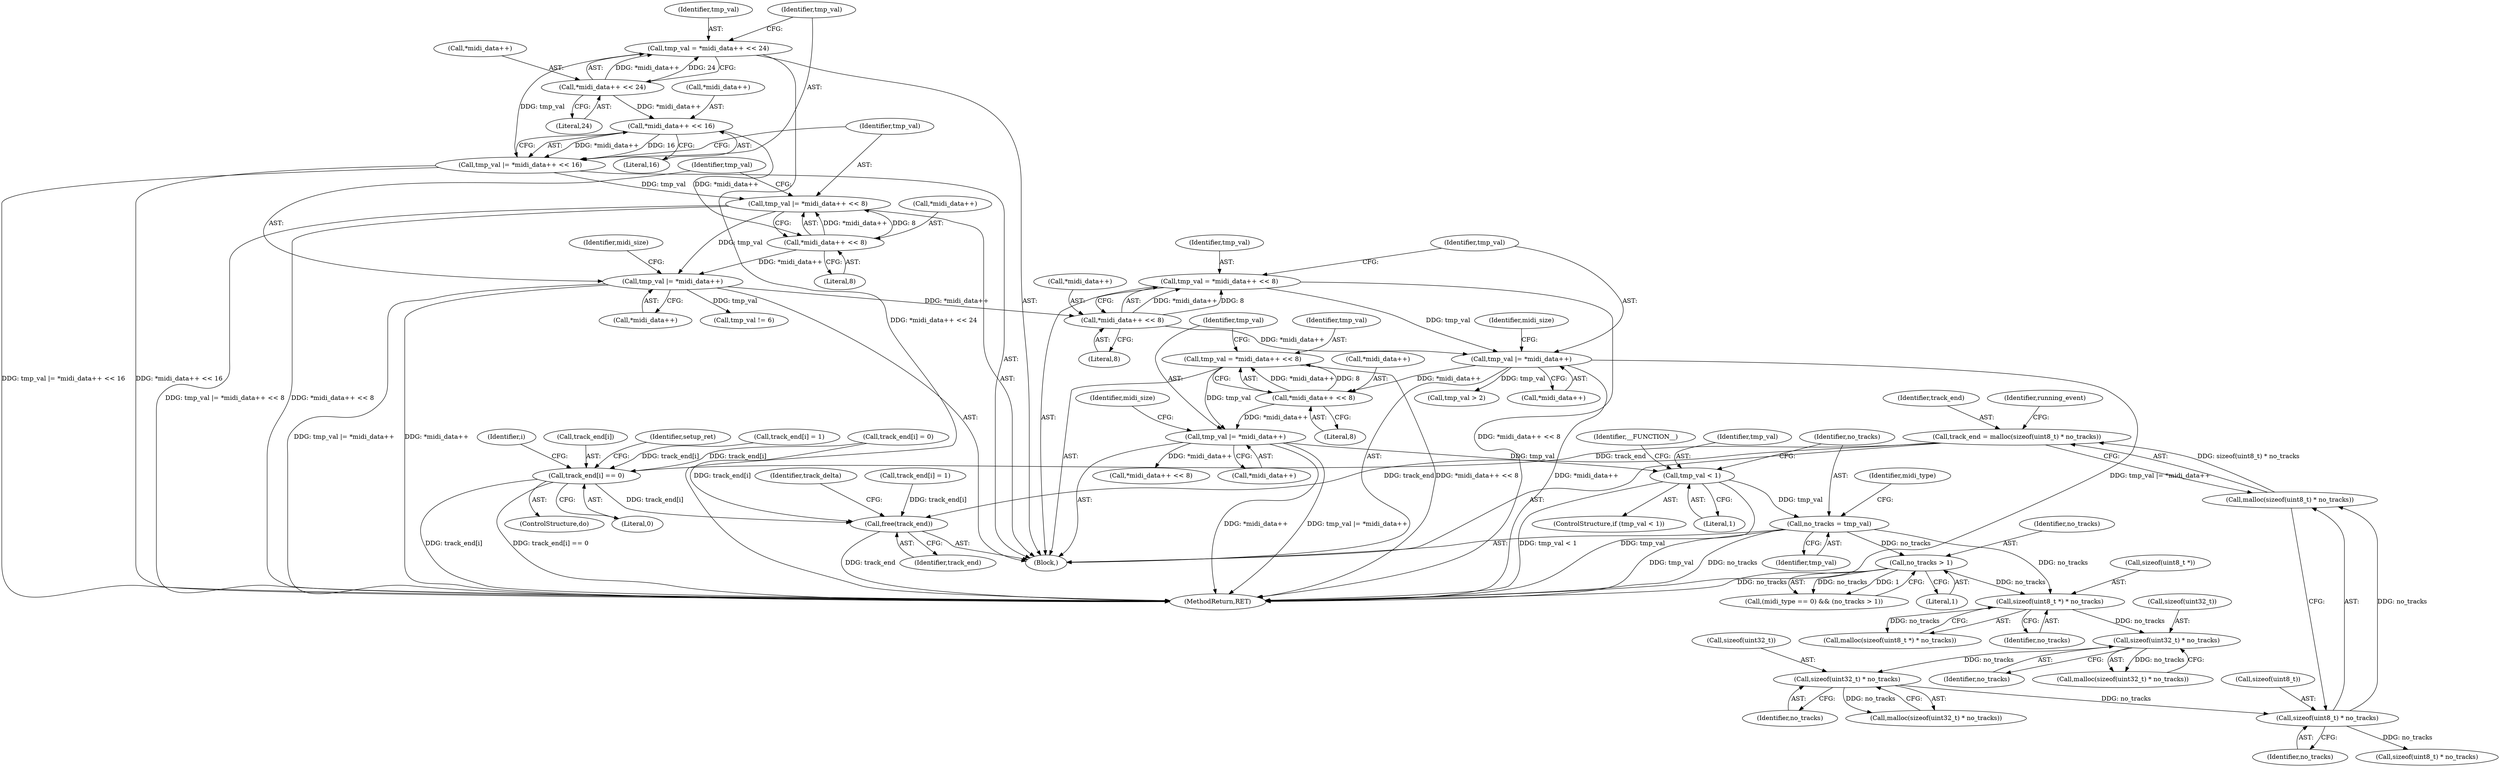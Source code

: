 digraph "0_wildmidi_660b513d99bced8783a4a5984ac2f742c74ebbdd_1@pointer" {
"1000417" [label="(Call,track_end = malloc(sizeof(uint8_t) * no_tracks))"];
"1000419" [label="(Call,malloc(sizeof(uint8_t) * no_tracks))"];
"1000420" [label="(Call,sizeof(uint8_t) * no_tracks)"];
"1000413" [label="(Call,sizeof(uint32_t) * no_tracks)"];
"1000406" [label="(Call,sizeof(uint32_t) * no_tracks)"];
"1000399" [label="(Call,sizeof(uint8_t *) * no_tracks)"];
"1000337" [label="(Call,no_tracks = tmp_val)"];
"1000325" [label="(Call,tmp_val < 1)"];
"1000316" [label="(Call,tmp_val |= *midi_data++)"];
"1000309" [label="(Call,tmp_val = *midi_data++ << 8)"];
"1000311" [label="(Call,*midi_data++ << 8)"];
"1000285" [label="(Call,tmp_val |= *midi_data++)"];
"1000278" [label="(Call,tmp_val = *midi_data++ << 8)"];
"1000280" [label="(Call,*midi_data++ << 8)"];
"1000257" [label="(Call,tmp_val |= *midi_data++)"];
"1000250" [label="(Call,tmp_val |= *midi_data++ << 8)"];
"1000243" [label="(Call,tmp_val |= *midi_data++ << 16)"];
"1000236" [label="(Call,tmp_val = *midi_data++ << 24)"];
"1000238" [label="(Call,*midi_data++ << 24)"];
"1000245" [label="(Call,*midi_data++ << 16)"];
"1000252" [label="(Call,*midi_data++ << 8)"];
"1000345" [label="(Call,no_tracks > 1)"];
"1001455" [label="(Call,track_end[i] == 0)"];
"1001513" [label="(Call,free(track_end))"];
"1000423" [label="(Identifier,no_tracks)"];
"1000263" [label="(Identifier,midi_size)"];
"1000249" [label="(Literal,16)"];
"1000245" [label="(Call,*midi_data++ << 16)"];
"1000257" [label="(Call,tmp_val |= *midi_data++)"];
"1000250" [label="(Call,tmp_val |= *midi_data++ << 8)"];
"1000280" [label="(Call,*midi_data++ << 8)"];
"1000406" [label="(Call,sizeof(uint32_t) * no_tracks)"];
"1000266" [label="(Call,tmp_val != 6)"];
"1000291" [label="(Identifier,midi_size)"];
"1000281" [label="(Call,*midi_data++)"];
"1001459" [label="(Literal,0)"];
"1000407" [label="(Call,sizeof(uint32_t))"];
"1001240" [label="(Call,track_end[i] = 1)"];
"1000345" [label="(Call,no_tracks > 1)"];
"1000398" [label="(Call,malloc(sizeof(uint8_t *) * no_tracks))"];
"1000312" [label="(Call,*midi_data++)"];
"1000239" [label="(Call,*midi_data++)"];
"1000419" [label="(Call,malloc(sizeof(uint8_t) * no_tracks))"];
"1001516" [label="(Identifier,track_delta)"];
"1000278" [label="(Call,tmp_val = *midi_data++ << 8)"];
"1000327" [label="(Literal,1)"];
"1000123" [label="(Block,)"];
"1000243" [label="(Call,tmp_val |= *midi_data++ << 16)"];
"1000294" [label="(Call,tmp_val > 2)"];
"1000286" [label="(Identifier,tmp_val)"];
"1000339" [label="(Identifier,tmp_val)"];
"1000236" [label="(Call,tmp_val = *midi_data++ << 24)"];
"1000418" [label="(Identifier,track_end)"];
"1000309" [label="(Call,tmp_val = *midi_data++ << 8)"];
"1001533" [label="(MethodReturn,RET)"];
"1000318" [label="(Call,*midi_data++)"];
"1000412" [label="(Call,malloc(sizeof(uint32_t) * no_tracks))"];
"1000417" [label="(Call,track_end = malloc(sizeof(uint8_t) * no_tracks))"];
"1000427" [label="(Call,sizeof(uint8_t) * no_tracks)"];
"1000359" [label="(Call,*midi_data++ << 8)"];
"1000346" [label="(Identifier,no_tracks)"];
"1000399" [label="(Call,sizeof(uint8_t *) * no_tracks)"];
"1000284" [label="(Literal,8)"];
"1000343" [label="(Identifier,midi_type)"];
"1000287" [label="(Call,*midi_data++)"];
"1000259" [label="(Call,*midi_data++)"];
"1000244" [label="(Identifier,tmp_val)"];
"1000237" [label="(Identifier,tmp_val)"];
"1000421" [label="(Call,sizeof(uint8_t))"];
"1000251" [label="(Identifier,tmp_val)"];
"1000324" [label="(ControlStructure,if (tmp_val < 1))"];
"1000311" [label="(Call,*midi_data++ << 8)"];
"1000413" [label="(Call,sizeof(uint32_t) * no_tracks)"];
"1000315" [label="(Literal,8)"];
"1000279" [label="(Identifier,tmp_val)"];
"1000317" [label="(Identifier,tmp_val)"];
"1000256" [label="(Literal,8)"];
"1000338" [label="(Identifier,no_tracks)"];
"1000330" [label="(Identifier,__FUNCTION__)"];
"1000322" [label="(Identifier,midi_size)"];
"1001456" [label="(Call,track_end[i])"];
"1000310" [label="(Identifier,tmp_val)"];
"1001146" [label="(Identifier,setup_ret)"];
"1000325" [label="(Call,tmp_val < 1)"];
"1000409" [label="(Identifier,no_tracks)"];
"1000253" [label="(Call,*midi_data++)"];
"1001513" [label="(Call,free(track_end))"];
"1000578" [label="(Call,track_end[i] = 0)"];
"1000246" [label="(Call,*midi_data++)"];
"1000326" [label="(Identifier,tmp_val)"];
"1000425" [label="(Identifier,running_event)"];
"1000416" [label="(Identifier,no_tracks)"];
"1000402" [label="(Identifier,no_tracks)"];
"1000242" [label="(Literal,24)"];
"1000879" [label="(Call,track_end[i] = 1)"];
"1000258" [label="(Identifier,tmp_val)"];
"1000341" [label="(Call,(midi_type == 0) && (no_tracks > 1))"];
"1001136" [label="(Identifier,i)"];
"1000238" [label="(Call,*midi_data++ << 24)"];
"1001143" [label="(ControlStructure,do)"];
"1000400" [label="(Call,sizeof(uint8_t *))"];
"1000337" [label="(Call,no_tracks = tmp_val)"];
"1000347" [label="(Literal,1)"];
"1000414" [label="(Call,sizeof(uint32_t))"];
"1000316" [label="(Call,tmp_val |= *midi_data++)"];
"1000285" [label="(Call,tmp_val |= *midi_data++)"];
"1000252" [label="(Call,*midi_data++ << 8)"];
"1001455" [label="(Call,track_end[i] == 0)"];
"1001514" [label="(Identifier,track_end)"];
"1000420" [label="(Call,sizeof(uint8_t) * no_tracks)"];
"1000405" [label="(Call,malloc(sizeof(uint32_t) * no_tracks))"];
"1000417" -> "1000123"  [label="AST: "];
"1000417" -> "1000419"  [label="CFG: "];
"1000418" -> "1000417"  [label="AST: "];
"1000419" -> "1000417"  [label="AST: "];
"1000425" -> "1000417"  [label="CFG: "];
"1000419" -> "1000417"  [label="DDG: sizeof(uint8_t) * no_tracks"];
"1000417" -> "1001455"  [label="DDG: track_end"];
"1000417" -> "1001513"  [label="DDG: track_end"];
"1000419" -> "1000420"  [label="CFG: "];
"1000420" -> "1000419"  [label="AST: "];
"1000420" -> "1000419"  [label="DDG: no_tracks"];
"1000420" -> "1000423"  [label="CFG: "];
"1000421" -> "1000420"  [label="AST: "];
"1000423" -> "1000420"  [label="AST: "];
"1000413" -> "1000420"  [label="DDG: no_tracks"];
"1000420" -> "1000427"  [label="DDG: no_tracks"];
"1000413" -> "1000412"  [label="AST: "];
"1000413" -> "1000416"  [label="CFG: "];
"1000414" -> "1000413"  [label="AST: "];
"1000416" -> "1000413"  [label="AST: "];
"1000412" -> "1000413"  [label="CFG: "];
"1000413" -> "1000412"  [label="DDG: no_tracks"];
"1000406" -> "1000413"  [label="DDG: no_tracks"];
"1000406" -> "1000405"  [label="AST: "];
"1000406" -> "1000409"  [label="CFG: "];
"1000407" -> "1000406"  [label="AST: "];
"1000409" -> "1000406"  [label="AST: "];
"1000405" -> "1000406"  [label="CFG: "];
"1000406" -> "1000405"  [label="DDG: no_tracks"];
"1000399" -> "1000406"  [label="DDG: no_tracks"];
"1000399" -> "1000398"  [label="AST: "];
"1000399" -> "1000402"  [label="CFG: "];
"1000400" -> "1000399"  [label="AST: "];
"1000402" -> "1000399"  [label="AST: "];
"1000398" -> "1000399"  [label="CFG: "];
"1000399" -> "1000398"  [label="DDG: no_tracks"];
"1000337" -> "1000399"  [label="DDG: no_tracks"];
"1000345" -> "1000399"  [label="DDG: no_tracks"];
"1000337" -> "1000123"  [label="AST: "];
"1000337" -> "1000339"  [label="CFG: "];
"1000338" -> "1000337"  [label="AST: "];
"1000339" -> "1000337"  [label="AST: "];
"1000343" -> "1000337"  [label="CFG: "];
"1000337" -> "1001533"  [label="DDG: tmp_val"];
"1000337" -> "1001533"  [label="DDG: no_tracks"];
"1000325" -> "1000337"  [label="DDG: tmp_val"];
"1000337" -> "1000345"  [label="DDG: no_tracks"];
"1000325" -> "1000324"  [label="AST: "];
"1000325" -> "1000327"  [label="CFG: "];
"1000326" -> "1000325"  [label="AST: "];
"1000327" -> "1000325"  [label="AST: "];
"1000330" -> "1000325"  [label="CFG: "];
"1000338" -> "1000325"  [label="CFG: "];
"1000325" -> "1001533"  [label="DDG: tmp_val"];
"1000325" -> "1001533"  [label="DDG: tmp_val < 1"];
"1000316" -> "1000325"  [label="DDG: tmp_val"];
"1000316" -> "1000123"  [label="AST: "];
"1000316" -> "1000318"  [label="CFG: "];
"1000317" -> "1000316"  [label="AST: "];
"1000318" -> "1000316"  [label="AST: "];
"1000322" -> "1000316"  [label="CFG: "];
"1000316" -> "1001533"  [label="DDG: *midi_data++"];
"1000316" -> "1001533"  [label="DDG: tmp_val |= *midi_data++"];
"1000309" -> "1000316"  [label="DDG: tmp_val"];
"1000311" -> "1000316"  [label="DDG: *midi_data++"];
"1000316" -> "1000359"  [label="DDG: *midi_data++"];
"1000309" -> "1000123"  [label="AST: "];
"1000309" -> "1000311"  [label="CFG: "];
"1000310" -> "1000309"  [label="AST: "];
"1000311" -> "1000309"  [label="AST: "];
"1000317" -> "1000309"  [label="CFG: "];
"1000309" -> "1001533"  [label="DDG: *midi_data++ << 8"];
"1000311" -> "1000309"  [label="DDG: *midi_data++"];
"1000311" -> "1000309"  [label="DDG: 8"];
"1000311" -> "1000315"  [label="CFG: "];
"1000312" -> "1000311"  [label="AST: "];
"1000315" -> "1000311"  [label="AST: "];
"1000285" -> "1000311"  [label="DDG: *midi_data++"];
"1000285" -> "1000123"  [label="AST: "];
"1000285" -> "1000287"  [label="CFG: "];
"1000286" -> "1000285"  [label="AST: "];
"1000287" -> "1000285"  [label="AST: "];
"1000291" -> "1000285"  [label="CFG: "];
"1000285" -> "1001533"  [label="DDG: tmp_val |= *midi_data++"];
"1000285" -> "1001533"  [label="DDG: *midi_data++"];
"1000278" -> "1000285"  [label="DDG: tmp_val"];
"1000280" -> "1000285"  [label="DDG: *midi_data++"];
"1000285" -> "1000294"  [label="DDG: tmp_val"];
"1000278" -> "1000123"  [label="AST: "];
"1000278" -> "1000280"  [label="CFG: "];
"1000279" -> "1000278"  [label="AST: "];
"1000280" -> "1000278"  [label="AST: "];
"1000286" -> "1000278"  [label="CFG: "];
"1000278" -> "1001533"  [label="DDG: *midi_data++ << 8"];
"1000280" -> "1000278"  [label="DDG: *midi_data++"];
"1000280" -> "1000278"  [label="DDG: 8"];
"1000280" -> "1000284"  [label="CFG: "];
"1000281" -> "1000280"  [label="AST: "];
"1000284" -> "1000280"  [label="AST: "];
"1000257" -> "1000280"  [label="DDG: *midi_data++"];
"1000257" -> "1000123"  [label="AST: "];
"1000257" -> "1000259"  [label="CFG: "];
"1000258" -> "1000257"  [label="AST: "];
"1000259" -> "1000257"  [label="AST: "];
"1000263" -> "1000257"  [label="CFG: "];
"1000257" -> "1001533"  [label="DDG: *midi_data++"];
"1000257" -> "1001533"  [label="DDG: tmp_val |= *midi_data++"];
"1000250" -> "1000257"  [label="DDG: tmp_val"];
"1000252" -> "1000257"  [label="DDG: *midi_data++"];
"1000257" -> "1000266"  [label="DDG: tmp_val"];
"1000250" -> "1000123"  [label="AST: "];
"1000250" -> "1000252"  [label="CFG: "];
"1000251" -> "1000250"  [label="AST: "];
"1000252" -> "1000250"  [label="AST: "];
"1000258" -> "1000250"  [label="CFG: "];
"1000250" -> "1001533"  [label="DDG: *midi_data++ << 8"];
"1000250" -> "1001533"  [label="DDG: tmp_val |= *midi_data++ << 8"];
"1000243" -> "1000250"  [label="DDG: tmp_val"];
"1000252" -> "1000250"  [label="DDG: *midi_data++"];
"1000252" -> "1000250"  [label="DDG: 8"];
"1000243" -> "1000123"  [label="AST: "];
"1000243" -> "1000245"  [label="CFG: "];
"1000244" -> "1000243"  [label="AST: "];
"1000245" -> "1000243"  [label="AST: "];
"1000251" -> "1000243"  [label="CFG: "];
"1000243" -> "1001533"  [label="DDG: *midi_data++ << 16"];
"1000243" -> "1001533"  [label="DDG: tmp_val |= *midi_data++ << 16"];
"1000236" -> "1000243"  [label="DDG: tmp_val"];
"1000245" -> "1000243"  [label="DDG: *midi_data++"];
"1000245" -> "1000243"  [label="DDG: 16"];
"1000236" -> "1000123"  [label="AST: "];
"1000236" -> "1000238"  [label="CFG: "];
"1000237" -> "1000236"  [label="AST: "];
"1000238" -> "1000236"  [label="AST: "];
"1000244" -> "1000236"  [label="CFG: "];
"1000236" -> "1001533"  [label="DDG: *midi_data++ << 24"];
"1000238" -> "1000236"  [label="DDG: *midi_data++"];
"1000238" -> "1000236"  [label="DDG: 24"];
"1000238" -> "1000242"  [label="CFG: "];
"1000239" -> "1000238"  [label="AST: "];
"1000242" -> "1000238"  [label="AST: "];
"1000238" -> "1000245"  [label="DDG: *midi_data++"];
"1000245" -> "1000249"  [label="CFG: "];
"1000246" -> "1000245"  [label="AST: "];
"1000249" -> "1000245"  [label="AST: "];
"1000245" -> "1000252"  [label="DDG: *midi_data++"];
"1000252" -> "1000256"  [label="CFG: "];
"1000253" -> "1000252"  [label="AST: "];
"1000256" -> "1000252"  [label="AST: "];
"1000345" -> "1000341"  [label="AST: "];
"1000345" -> "1000347"  [label="CFG: "];
"1000346" -> "1000345"  [label="AST: "];
"1000347" -> "1000345"  [label="AST: "];
"1000341" -> "1000345"  [label="CFG: "];
"1000345" -> "1001533"  [label="DDG: no_tracks"];
"1000345" -> "1000341"  [label="DDG: no_tracks"];
"1000345" -> "1000341"  [label="DDG: 1"];
"1001455" -> "1001143"  [label="AST: "];
"1001455" -> "1001459"  [label="CFG: "];
"1001456" -> "1001455"  [label="AST: "];
"1001459" -> "1001455"  [label="AST: "];
"1001146" -> "1001455"  [label="CFG: "];
"1001136" -> "1001455"  [label="CFG: "];
"1001455" -> "1001533"  [label="DDG: track_end[i]"];
"1001455" -> "1001533"  [label="DDG: track_end[i] == 0"];
"1000578" -> "1001455"  [label="DDG: track_end[i]"];
"1001240" -> "1001455"  [label="DDG: track_end[i]"];
"1001455" -> "1001513"  [label="DDG: track_end[i]"];
"1001513" -> "1000123"  [label="AST: "];
"1001513" -> "1001514"  [label="CFG: "];
"1001514" -> "1001513"  [label="AST: "];
"1001516" -> "1001513"  [label="CFG: "];
"1001513" -> "1001533"  [label="DDG: track_end"];
"1000578" -> "1001513"  [label="DDG: track_end[i]"];
"1000879" -> "1001513"  [label="DDG: track_end[i]"];
}
